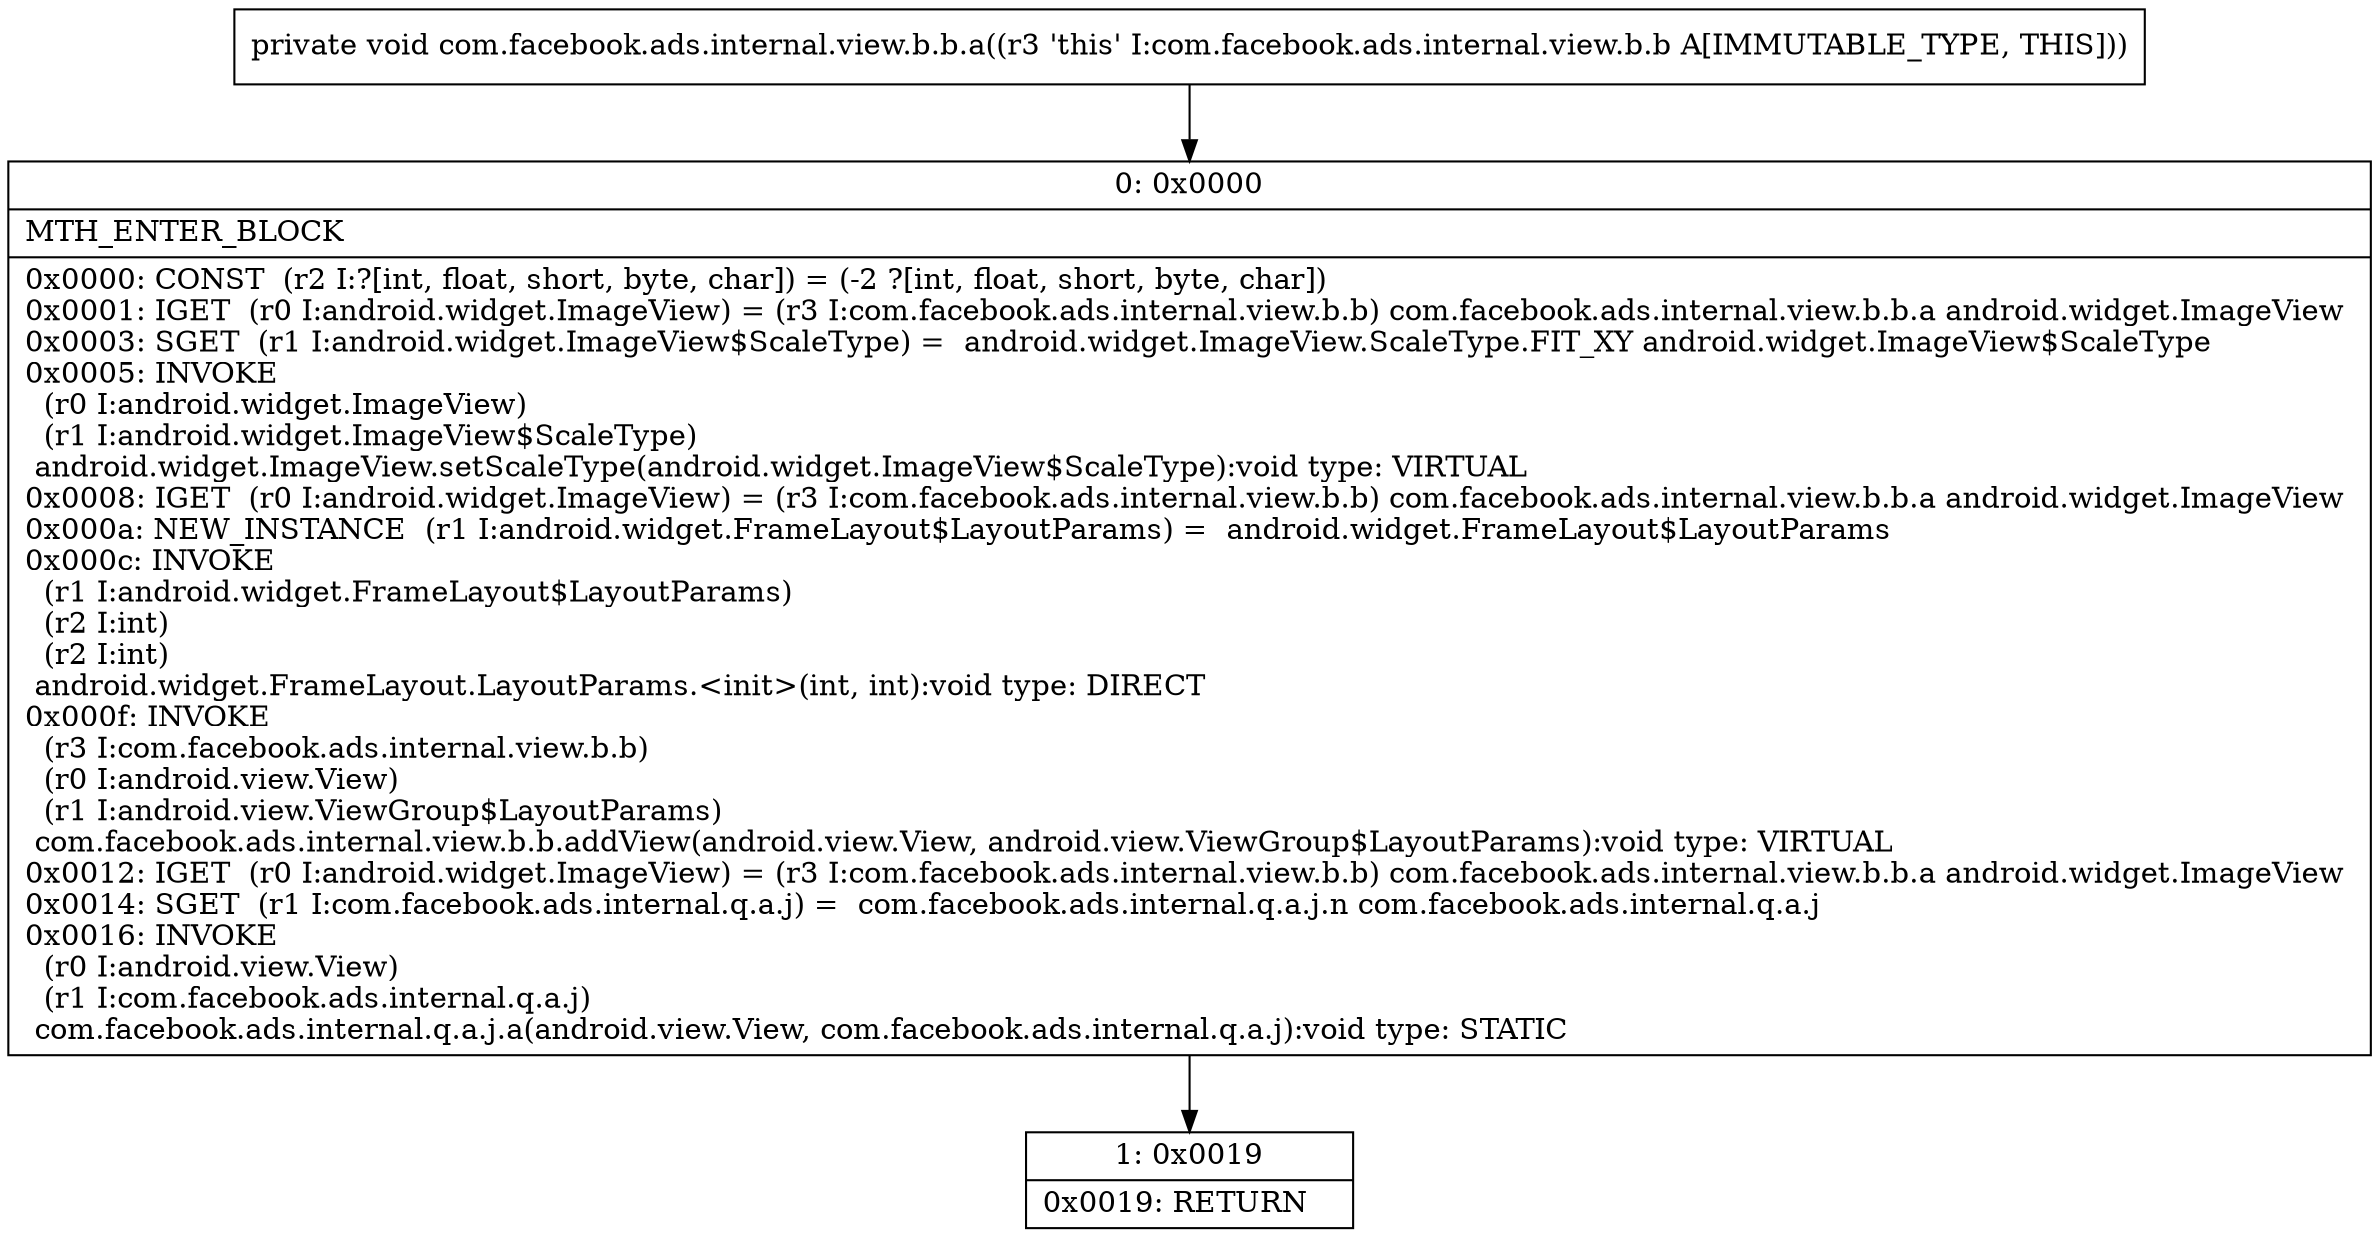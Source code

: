 digraph "CFG forcom.facebook.ads.internal.view.b.b.a()V" {
Node_0 [shape=record,label="{0\:\ 0x0000|MTH_ENTER_BLOCK\l|0x0000: CONST  (r2 I:?[int, float, short, byte, char]) = (\-2 ?[int, float, short, byte, char]) \l0x0001: IGET  (r0 I:android.widget.ImageView) = (r3 I:com.facebook.ads.internal.view.b.b) com.facebook.ads.internal.view.b.b.a android.widget.ImageView \l0x0003: SGET  (r1 I:android.widget.ImageView$ScaleType) =  android.widget.ImageView.ScaleType.FIT_XY android.widget.ImageView$ScaleType \l0x0005: INVOKE  \l  (r0 I:android.widget.ImageView)\l  (r1 I:android.widget.ImageView$ScaleType)\l android.widget.ImageView.setScaleType(android.widget.ImageView$ScaleType):void type: VIRTUAL \l0x0008: IGET  (r0 I:android.widget.ImageView) = (r3 I:com.facebook.ads.internal.view.b.b) com.facebook.ads.internal.view.b.b.a android.widget.ImageView \l0x000a: NEW_INSTANCE  (r1 I:android.widget.FrameLayout$LayoutParams) =  android.widget.FrameLayout$LayoutParams \l0x000c: INVOKE  \l  (r1 I:android.widget.FrameLayout$LayoutParams)\l  (r2 I:int)\l  (r2 I:int)\l android.widget.FrameLayout.LayoutParams.\<init\>(int, int):void type: DIRECT \l0x000f: INVOKE  \l  (r3 I:com.facebook.ads.internal.view.b.b)\l  (r0 I:android.view.View)\l  (r1 I:android.view.ViewGroup$LayoutParams)\l com.facebook.ads.internal.view.b.b.addView(android.view.View, android.view.ViewGroup$LayoutParams):void type: VIRTUAL \l0x0012: IGET  (r0 I:android.widget.ImageView) = (r3 I:com.facebook.ads.internal.view.b.b) com.facebook.ads.internal.view.b.b.a android.widget.ImageView \l0x0014: SGET  (r1 I:com.facebook.ads.internal.q.a.j) =  com.facebook.ads.internal.q.a.j.n com.facebook.ads.internal.q.a.j \l0x0016: INVOKE  \l  (r0 I:android.view.View)\l  (r1 I:com.facebook.ads.internal.q.a.j)\l com.facebook.ads.internal.q.a.j.a(android.view.View, com.facebook.ads.internal.q.a.j):void type: STATIC \l}"];
Node_1 [shape=record,label="{1\:\ 0x0019|0x0019: RETURN   \l}"];
MethodNode[shape=record,label="{private void com.facebook.ads.internal.view.b.b.a((r3 'this' I:com.facebook.ads.internal.view.b.b A[IMMUTABLE_TYPE, THIS])) }"];
MethodNode -> Node_0;
Node_0 -> Node_1;
}

